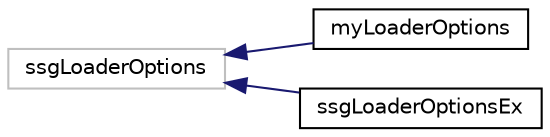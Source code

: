 digraph "Graphical Class Hierarchy"
{
  edge [fontname="Helvetica",fontsize="10",labelfontname="Helvetica",labelfontsize="10"];
  node [fontname="Helvetica",fontsize="10",shape=record];
  rankdir="LR";
  Node1 [label="ssgLoaderOptions",height=0.2,width=0.4,color="grey75", fillcolor="white", style="filled"];
  Node1 -> Node2 [dir="back",color="midnightblue",fontsize="10",style="solid",fontname="Helvetica"];
  Node2 [label="myLoaderOptions",height=0.2,width=0.4,color="black", fillcolor="white", style="filled",URL="$classmy_loader_options.html"];
  Node1 -> Node3 [dir="back",color="midnightblue",fontsize="10",style="solid",fontname="Helvetica"];
  Node3 [label="ssgLoaderOptionsEx",height=0.2,width=0.4,color="black", fillcolor="white", style="filled",URL="$classssg_loader_options_ex.html"];
}
